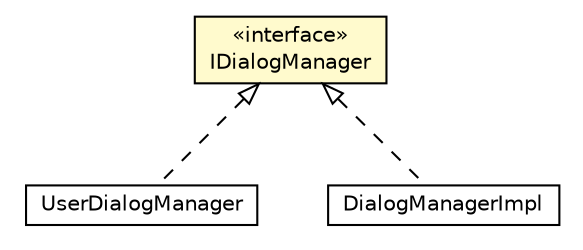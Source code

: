 #!/usr/local/bin/dot
#
# Class diagram 
# Generated by UMLGraph version R5_6-24-gf6e263 (http://www.umlgraph.org/)
#

digraph G {
	edge [fontname="Helvetica",fontsize=10,labelfontname="Helvetica",labelfontsize=10];
	node [fontname="Helvetica",fontsize=10,shape=plaintext];
	nodesep=0.25;
	ranksep=0.5;
	// org.universAAL.middleware.ui.IDialogManager
	c4373963 [label=<<table title="org.universAAL.middleware.ui.IDialogManager" border="0" cellborder="1" cellspacing="0" cellpadding="2" port="p" bgcolor="lemonChiffon" href="./IDialogManager.html">
		<tr><td><table border="0" cellspacing="0" cellpadding="1">
<tr><td align="center" balign="center"> &#171;interface&#187; </td></tr>
<tr><td align="center" balign="center"> IDialogManager </td></tr>
		</table></td></tr>
		</table>>, URL="./IDialogManager.html", fontname="Helvetica", fontcolor="black", fontsize=10.0];
	// org.universAAL.ui.dm.UserDialogManager
	c4375633 [label=<<table title="org.universAAL.ui.dm.UserDialogManager" border="0" cellborder="1" cellspacing="0" cellpadding="2" port="p" href="../../ui/dm/UserDialogManager.html">
		<tr><td><table border="0" cellspacing="0" cellpadding="1">
<tr><td align="center" balign="center"> UserDialogManager </td></tr>
		</table></td></tr>
		</table>>, URL="../../ui/dm/UserDialogManager.html", fontname="Helvetica", fontcolor="black", fontsize=10.0];
	// org.universAAL.ui.dm.DialogManagerImpl
	c4375634 [label=<<table title="org.universAAL.ui.dm.DialogManagerImpl" border="0" cellborder="1" cellspacing="0" cellpadding="2" port="p" href="../../ui/dm/DialogManagerImpl.html">
		<tr><td><table border="0" cellspacing="0" cellpadding="1">
<tr><td align="center" balign="center"> DialogManagerImpl </td></tr>
		</table></td></tr>
		</table>>, URL="../../ui/dm/DialogManagerImpl.html", fontname="Helvetica", fontcolor="black", fontsize=10.0];
	//org.universAAL.ui.dm.UserDialogManager implements org.universAAL.middleware.ui.IDialogManager
	c4373963:p -> c4375633:p [dir=back,arrowtail=empty,style=dashed];
	//org.universAAL.ui.dm.DialogManagerImpl implements org.universAAL.middleware.ui.IDialogManager
	c4373963:p -> c4375634:p [dir=back,arrowtail=empty,style=dashed];
}

